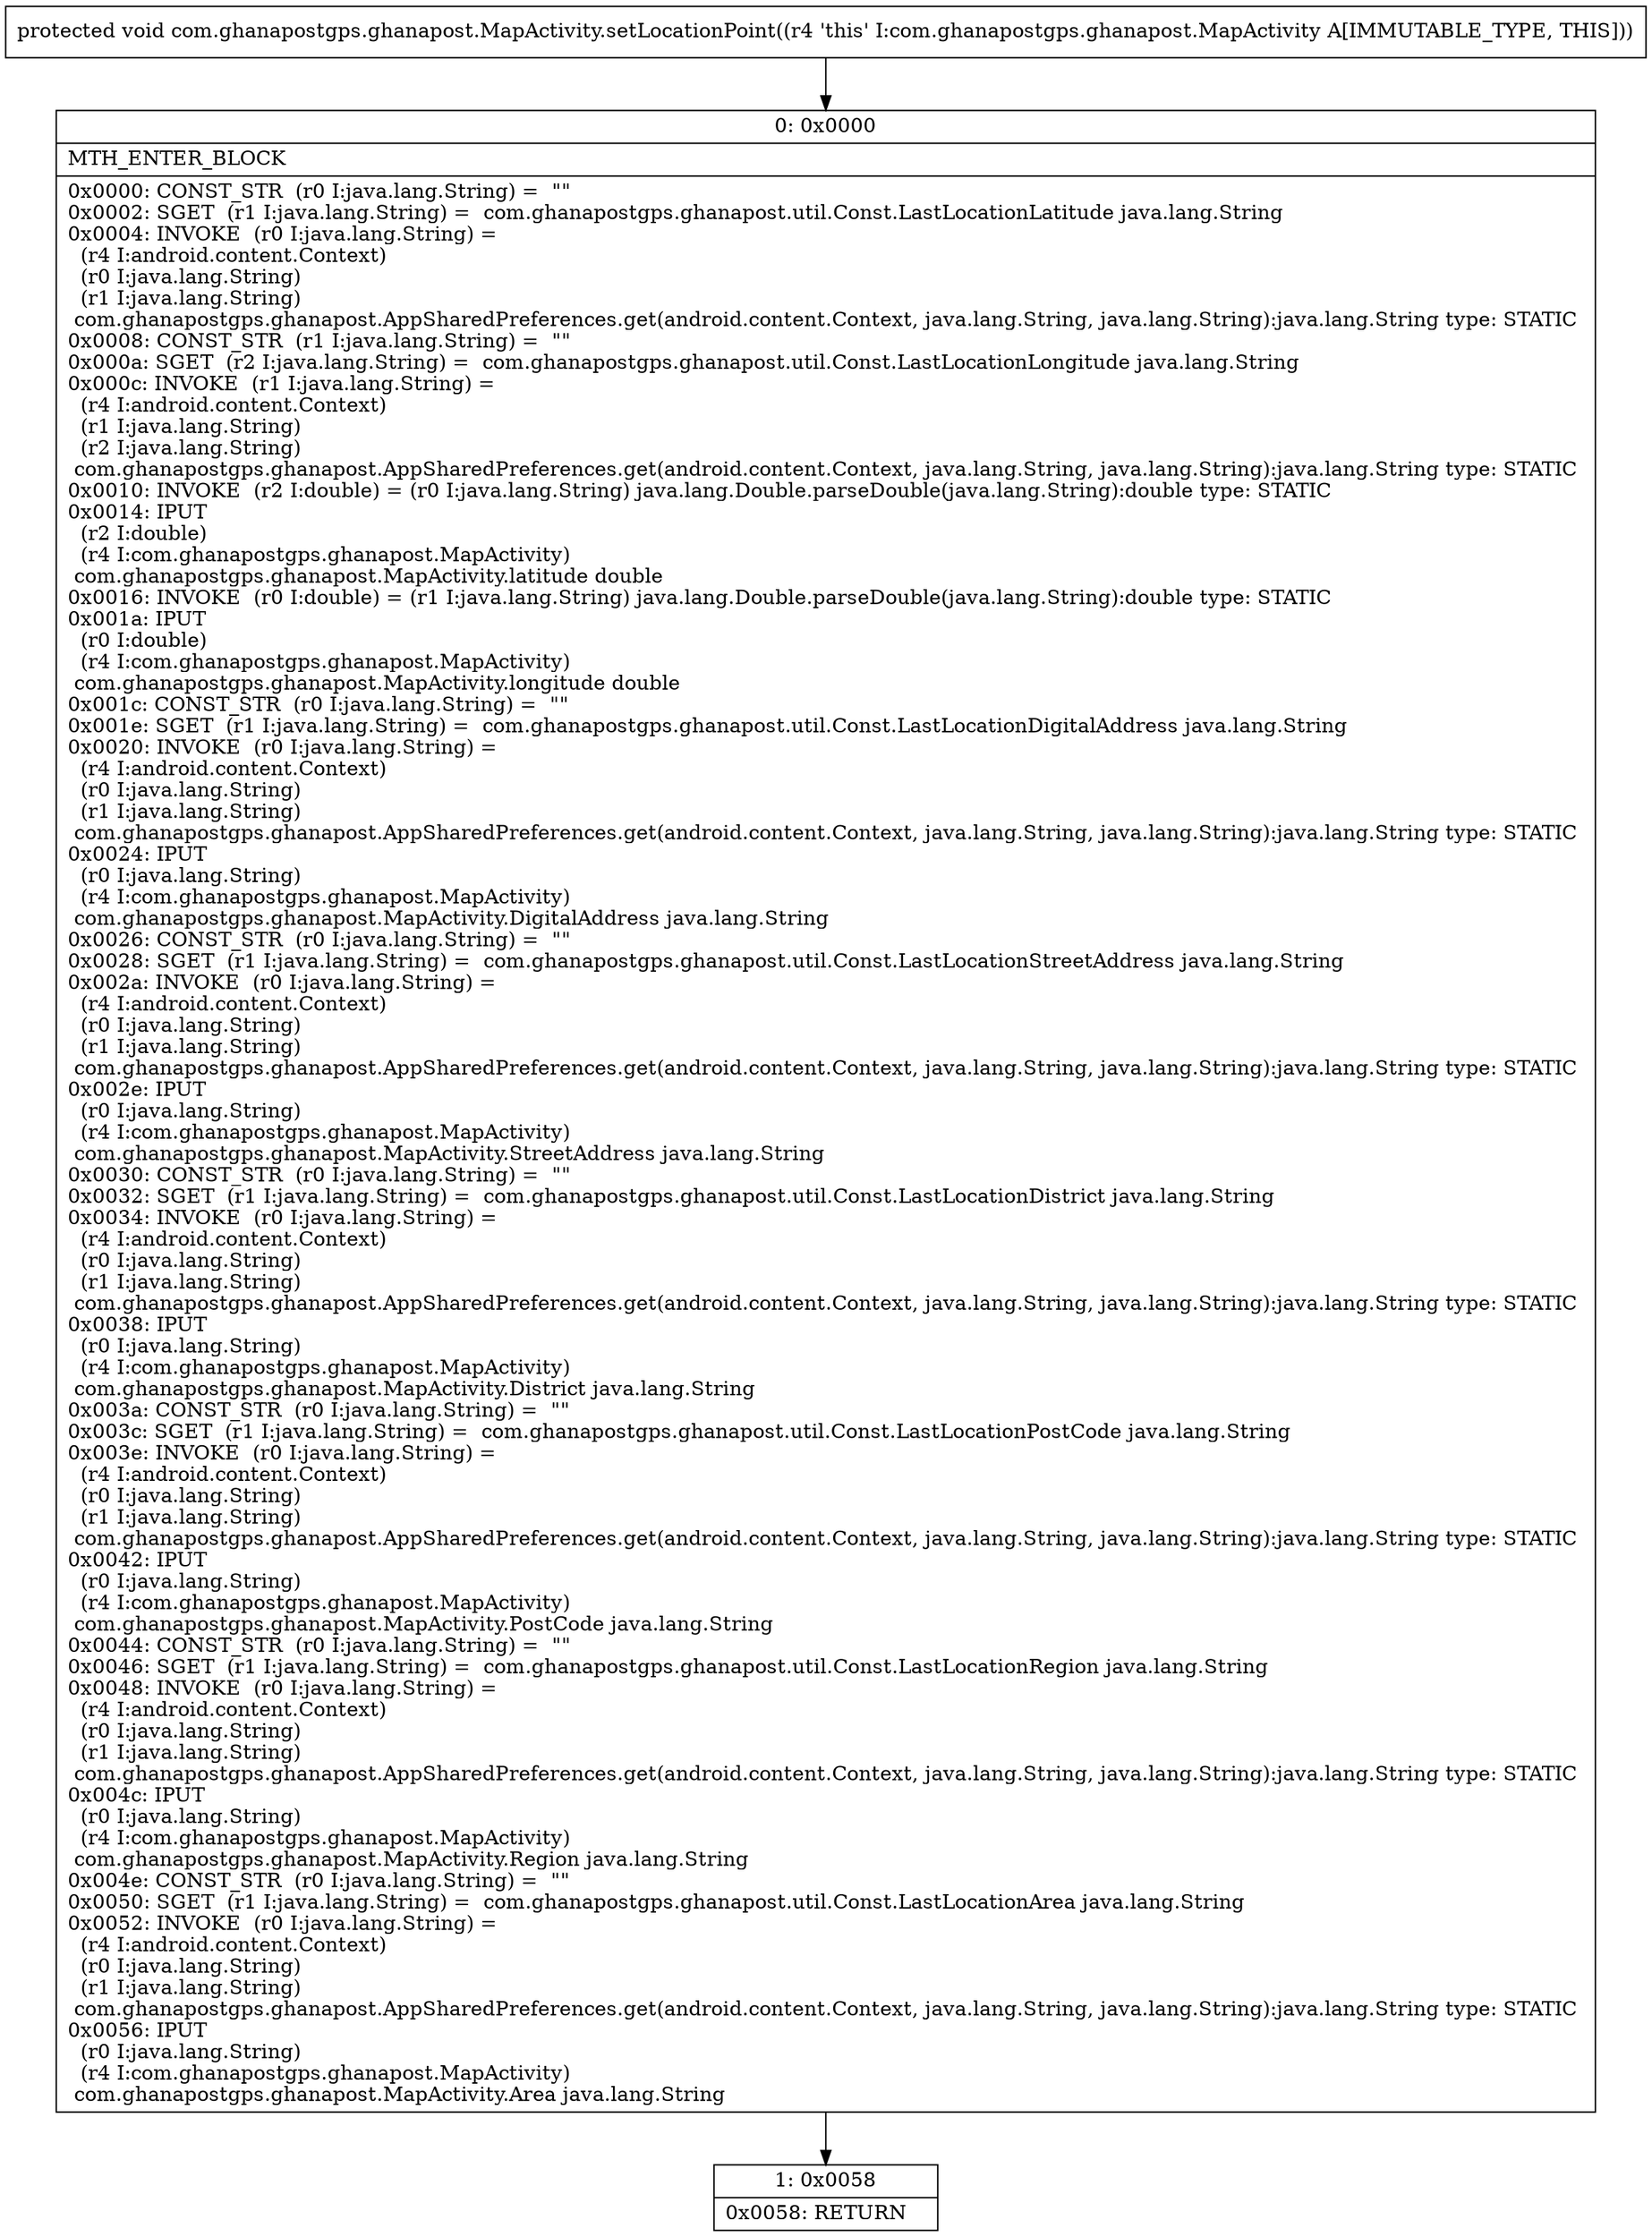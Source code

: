 digraph "CFG forcom.ghanapostgps.ghanapost.MapActivity.setLocationPoint()V" {
Node_0 [shape=record,label="{0\:\ 0x0000|MTH_ENTER_BLOCK\l|0x0000: CONST_STR  (r0 I:java.lang.String) =  \"\" \l0x0002: SGET  (r1 I:java.lang.String) =  com.ghanapostgps.ghanapost.util.Const.LastLocationLatitude java.lang.String \l0x0004: INVOKE  (r0 I:java.lang.String) = \l  (r4 I:android.content.Context)\l  (r0 I:java.lang.String)\l  (r1 I:java.lang.String)\l com.ghanapostgps.ghanapost.AppSharedPreferences.get(android.content.Context, java.lang.String, java.lang.String):java.lang.String type: STATIC \l0x0008: CONST_STR  (r1 I:java.lang.String) =  \"\" \l0x000a: SGET  (r2 I:java.lang.String) =  com.ghanapostgps.ghanapost.util.Const.LastLocationLongitude java.lang.String \l0x000c: INVOKE  (r1 I:java.lang.String) = \l  (r4 I:android.content.Context)\l  (r1 I:java.lang.String)\l  (r2 I:java.lang.String)\l com.ghanapostgps.ghanapost.AppSharedPreferences.get(android.content.Context, java.lang.String, java.lang.String):java.lang.String type: STATIC \l0x0010: INVOKE  (r2 I:double) = (r0 I:java.lang.String) java.lang.Double.parseDouble(java.lang.String):double type: STATIC \l0x0014: IPUT  \l  (r2 I:double)\l  (r4 I:com.ghanapostgps.ghanapost.MapActivity)\l com.ghanapostgps.ghanapost.MapActivity.latitude double \l0x0016: INVOKE  (r0 I:double) = (r1 I:java.lang.String) java.lang.Double.parseDouble(java.lang.String):double type: STATIC \l0x001a: IPUT  \l  (r0 I:double)\l  (r4 I:com.ghanapostgps.ghanapost.MapActivity)\l com.ghanapostgps.ghanapost.MapActivity.longitude double \l0x001c: CONST_STR  (r0 I:java.lang.String) =  \"\" \l0x001e: SGET  (r1 I:java.lang.String) =  com.ghanapostgps.ghanapost.util.Const.LastLocationDigitalAddress java.lang.String \l0x0020: INVOKE  (r0 I:java.lang.String) = \l  (r4 I:android.content.Context)\l  (r0 I:java.lang.String)\l  (r1 I:java.lang.String)\l com.ghanapostgps.ghanapost.AppSharedPreferences.get(android.content.Context, java.lang.String, java.lang.String):java.lang.String type: STATIC \l0x0024: IPUT  \l  (r0 I:java.lang.String)\l  (r4 I:com.ghanapostgps.ghanapost.MapActivity)\l com.ghanapostgps.ghanapost.MapActivity.DigitalAddress java.lang.String \l0x0026: CONST_STR  (r0 I:java.lang.String) =  \"\" \l0x0028: SGET  (r1 I:java.lang.String) =  com.ghanapostgps.ghanapost.util.Const.LastLocationStreetAddress java.lang.String \l0x002a: INVOKE  (r0 I:java.lang.String) = \l  (r4 I:android.content.Context)\l  (r0 I:java.lang.String)\l  (r1 I:java.lang.String)\l com.ghanapostgps.ghanapost.AppSharedPreferences.get(android.content.Context, java.lang.String, java.lang.String):java.lang.String type: STATIC \l0x002e: IPUT  \l  (r0 I:java.lang.String)\l  (r4 I:com.ghanapostgps.ghanapost.MapActivity)\l com.ghanapostgps.ghanapost.MapActivity.StreetAddress java.lang.String \l0x0030: CONST_STR  (r0 I:java.lang.String) =  \"\" \l0x0032: SGET  (r1 I:java.lang.String) =  com.ghanapostgps.ghanapost.util.Const.LastLocationDistrict java.lang.String \l0x0034: INVOKE  (r0 I:java.lang.String) = \l  (r4 I:android.content.Context)\l  (r0 I:java.lang.String)\l  (r1 I:java.lang.String)\l com.ghanapostgps.ghanapost.AppSharedPreferences.get(android.content.Context, java.lang.String, java.lang.String):java.lang.String type: STATIC \l0x0038: IPUT  \l  (r0 I:java.lang.String)\l  (r4 I:com.ghanapostgps.ghanapost.MapActivity)\l com.ghanapostgps.ghanapost.MapActivity.District java.lang.String \l0x003a: CONST_STR  (r0 I:java.lang.String) =  \"\" \l0x003c: SGET  (r1 I:java.lang.String) =  com.ghanapostgps.ghanapost.util.Const.LastLocationPostCode java.lang.String \l0x003e: INVOKE  (r0 I:java.lang.String) = \l  (r4 I:android.content.Context)\l  (r0 I:java.lang.String)\l  (r1 I:java.lang.String)\l com.ghanapostgps.ghanapost.AppSharedPreferences.get(android.content.Context, java.lang.String, java.lang.String):java.lang.String type: STATIC \l0x0042: IPUT  \l  (r0 I:java.lang.String)\l  (r4 I:com.ghanapostgps.ghanapost.MapActivity)\l com.ghanapostgps.ghanapost.MapActivity.PostCode java.lang.String \l0x0044: CONST_STR  (r0 I:java.lang.String) =  \"\" \l0x0046: SGET  (r1 I:java.lang.String) =  com.ghanapostgps.ghanapost.util.Const.LastLocationRegion java.lang.String \l0x0048: INVOKE  (r0 I:java.lang.String) = \l  (r4 I:android.content.Context)\l  (r0 I:java.lang.String)\l  (r1 I:java.lang.String)\l com.ghanapostgps.ghanapost.AppSharedPreferences.get(android.content.Context, java.lang.String, java.lang.String):java.lang.String type: STATIC \l0x004c: IPUT  \l  (r0 I:java.lang.String)\l  (r4 I:com.ghanapostgps.ghanapost.MapActivity)\l com.ghanapostgps.ghanapost.MapActivity.Region java.lang.String \l0x004e: CONST_STR  (r0 I:java.lang.String) =  \"\" \l0x0050: SGET  (r1 I:java.lang.String) =  com.ghanapostgps.ghanapost.util.Const.LastLocationArea java.lang.String \l0x0052: INVOKE  (r0 I:java.lang.String) = \l  (r4 I:android.content.Context)\l  (r0 I:java.lang.String)\l  (r1 I:java.lang.String)\l com.ghanapostgps.ghanapost.AppSharedPreferences.get(android.content.Context, java.lang.String, java.lang.String):java.lang.String type: STATIC \l0x0056: IPUT  \l  (r0 I:java.lang.String)\l  (r4 I:com.ghanapostgps.ghanapost.MapActivity)\l com.ghanapostgps.ghanapost.MapActivity.Area java.lang.String \l}"];
Node_1 [shape=record,label="{1\:\ 0x0058|0x0058: RETURN   \l}"];
MethodNode[shape=record,label="{protected void com.ghanapostgps.ghanapost.MapActivity.setLocationPoint((r4 'this' I:com.ghanapostgps.ghanapost.MapActivity A[IMMUTABLE_TYPE, THIS])) }"];
MethodNode -> Node_0;
Node_0 -> Node_1;
}

